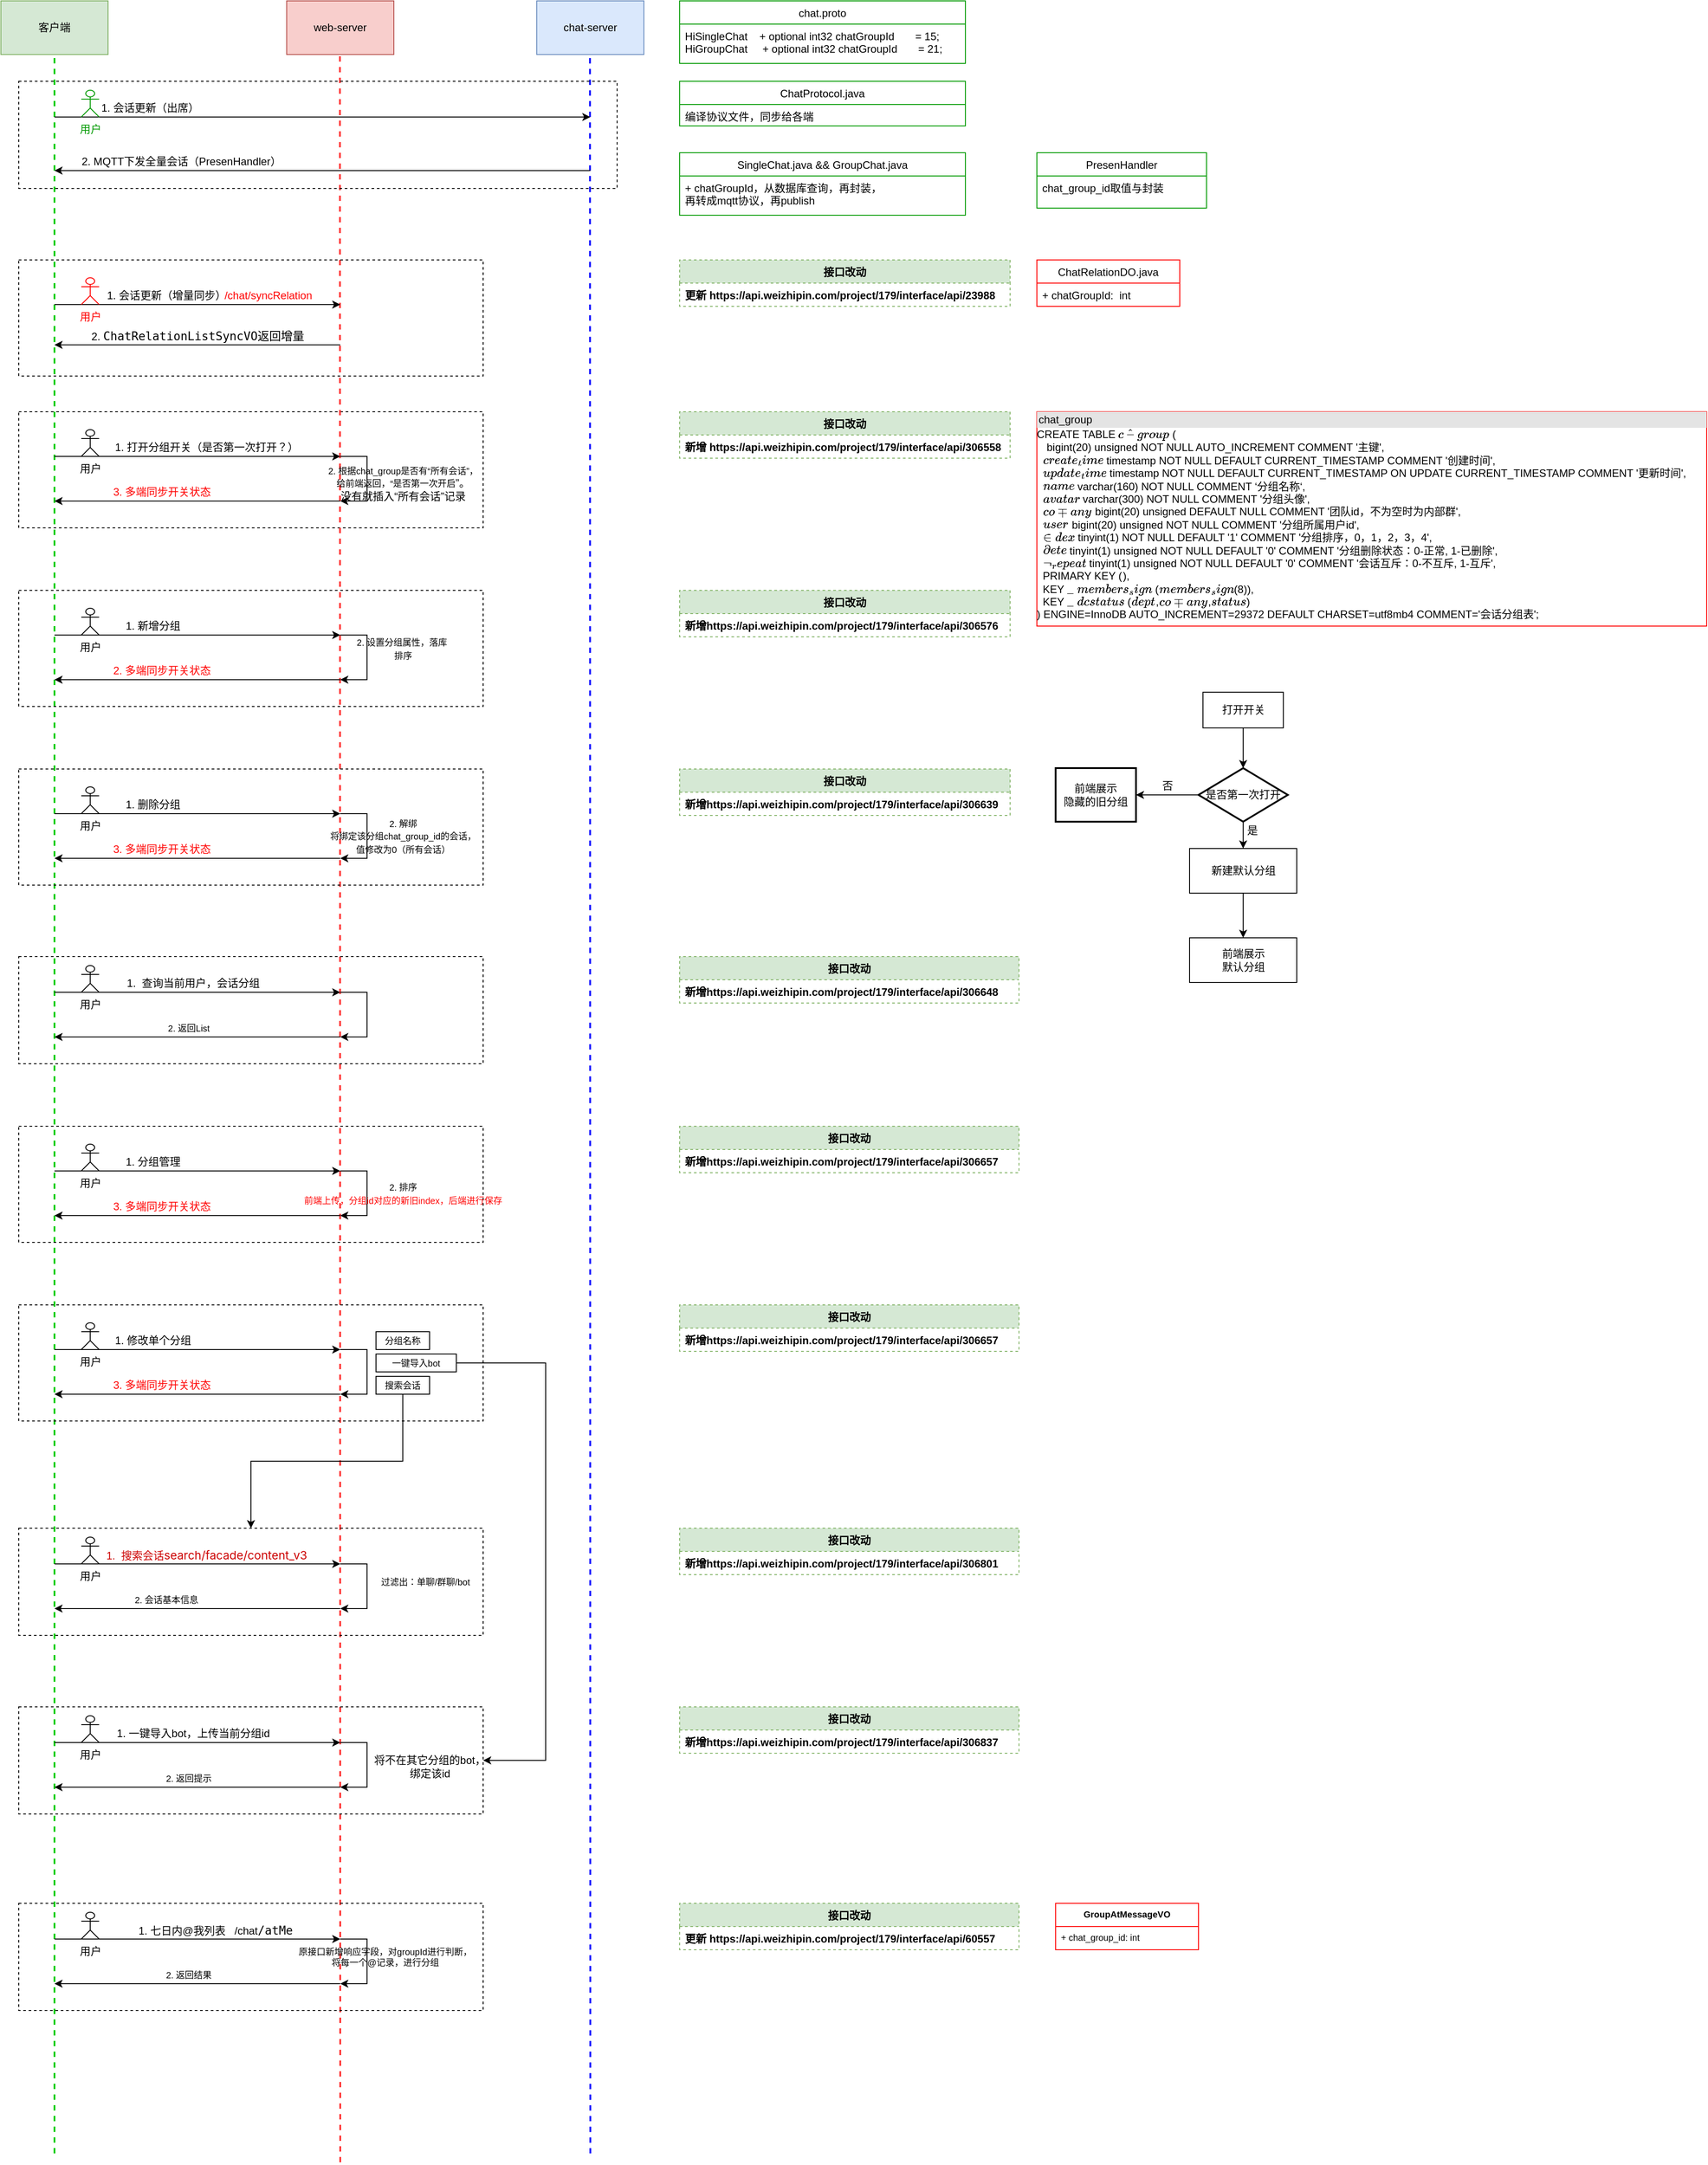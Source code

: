 <mxfile version="18.0.7" type="github">
  <diagram id="2Kw0UDBsUmubdd8x-OYx" name="Page-1">
    <mxGraphModel dx="1797" dy="982" grid="1" gridSize="10" guides="1" tooltips="1" connect="1" arrows="1" fold="1" page="1" pageScale="1" pageWidth="827" pageHeight="1169" math="0" shadow="0">
      <root>
        <mxCell id="0" />
        <mxCell id="1" parent="0" />
        <mxCell id="W-_6HZPZvxM8ELVaEarW-81" value="" style="rounded=0;whiteSpace=wrap;html=1;labelBackgroundColor=none;fontColor=#000000;strokeColor=#000000;dashed=1;fillColor=none;" parent="1" vertex="1">
          <mxGeometry x="80" y="530" width="520" height="130" as="geometry" />
        </mxCell>
        <mxCell id="W-_6HZPZvxM8ELVaEarW-2" value="客户端" style="rounded=0;whiteSpace=wrap;html=1;fillColor=#d5e8d4;strokeColor=#82b366;" parent="1" vertex="1">
          <mxGeometry x="60" y="70" width="120" height="60" as="geometry" />
        </mxCell>
        <mxCell id="W-_6HZPZvxM8ELVaEarW-3" value="web-server" style="rounded=0;whiteSpace=wrap;html=1;fillColor=#f8cecc;strokeColor=#b85450;" parent="1" vertex="1">
          <mxGeometry x="380" y="70" width="120" height="60" as="geometry" />
        </mxCell>
        <mxCell id="W-_6HZPZvxM8ELVaEarW-5" value="" style="endArrow=none;dashed=1;html=1;rounded=0;entryX=0.5;entryY=1;entryDx=0;entryDy=0;strokeColor=#00CC00;strokeWidth=2;" parent="1" target="W-_6HZPZvxM8ELVaEarW-2" edge="1">
          <mxGeometry width="50" height="50" relative="1" as="geometry">
            <mxPoint x="120" y="2480" as="sourcePoint" />
            <mxPoint x="530" y="240" as="targetPoint" />
          </mxGeometry>
        </mxCell>
        <mxCell id="W-_6HZPZvxM8ELVaEarW-6" value="" style="endArrow=none;html=1;rounded=0;entryX=0.5;entryY=1;entryDx=0;entryDy=0;strokeWidth=2;strokeColor=#FF3333;dashed=1;" parent="1" edge="1">
          <mxGeometry width="50" height="50" relative="1" as="geometry">
            <mxPoint x="440" y="2490" as="sourcePoint" />
            <mxPoint x="439.63" y="130" as="targetPoint" />
          </mxGeometry>
        </mxCell>
        <mxCell id="W-_6HZPZvxM8ELVaEarW-8" value="chat-server" style="rounded=0;whiteSpace=wrap;html=1;fillColor=#dae8fc;strokeColor=#6c8ebf;" parent="1" vertex="1">
          <mxGeometry x="660" y="70" width="120" height="60" as="geometry" />
        </mxCell>
        <mxCell id="W-_6HZPZvxM8ELVaEarW-9" value="" style="endArrow=none;dashed=1;html=1;entryX=0.5;entryY=1;entryDx=0;entryDy=0;strokeColor=#0000FF;curved=1;strokeWidth=2;" parent="1" edge="1">
          <mxGeometry width="50" height="50" relative="1" as="geometry">
            <mxPoint x="720" y="2480" as="sourcePoint" />
            <mxPoint x="719.63" y="130" as="targetPoint" />
          </mxGeometry>
        </mxCell>
        <mxCell id="W-_6HZPZvxM8ELVaEarW-14" value="" style="endArrow=classic;html=1;rounded=0;" parent="1" edge="1">
          <mxGeometry width="50" height="50" relative="1" as="geometry">
            <mxPoint x="120" y="200" as="sourcePoint" />
            <mxPoint x="720" y="200" as="targetPoint" />
          </mxGeometry>
        </mxCell>
        <mxCell id="W-_6HZPZvxM8ELVaEarW-15" value="&lt;span style=&quot;white-space: pre;&quot;&gt; &lt;/span&gt;1. 会话更新（出席）" style="text;html=1;align=center;verticalAlign=middle;resizable=0;points=[];autosize=1;strokeColor=none;fillColor=none;" parent="1" vertex="1">
          <mxGeometry x="150" y="180" width="150" height="20" as="geometry" />
        </mxCell>
        <mxCell id="W-_6HZPZvxM8ELVaEarW-16" value="&lt;font color=&quot;#009900&quot;&gt;用户&lt;/font&gt;" style="shape=umlActor;verticalLabelPosition=bottom;verticalAlign=top;html=1;strokeColor=#009900;" parent="1" vertex="1">
          <mxGeometry x="150" y="170" width="20" height="30" as="geometry" />
        </mxCell>
        <mxCell id="W-_6HZPZvxM8ELVaEarW-19" value="" style="endArrow=classic;html=1;rounded=0;" parent="1" edge="1">
          <mxGeometry width="50" height="50" relative="1" as="geometry">
            <mxPoint x="120" y="410" as="sourcePoint" />
            <mxPoint x="440" y="410" as="targetPoint" />
          </mxGeometry>
        </mxCell>
        <mxCell id="W-_6HZPZvxM8ELVaEarW-20" value="" style="endArrow=classic;html=1;rounded=0;" parent="1" edge="1">
          <mxGeometry width="50" height="50" relative="1" as="geometry">
            <mxPoint x="720" y="260" as="sourcePoint" />
            <mxPoint x="120" y="260" as="targetPoint" />
          </mxGeometry>
        </mxCell>
        <mxCell id="W-_6HZPZvxM8ELVaEarW-21" value="2. MQTT下发全量会话（PresenHandler）&amp;nbsp; &amp;nbsp; &amp;nbsp;" style="text;html=1;align=center;verticalAlign=middle;resizable=0;points=[];autosize=1;strokeColor=none;fillColor=none;" parent="1" vertex="1">
          <mxGeometry x="140" y="240" width="260" height="20" as="geometry" />
        </mxCell>
        <mxCell id="W-_6HZPZvxM8ELVaEarW-22" value="chat.proto" style="swimlane;fontStyle=0;childLayout=stackLayout;horizontal=1;startSize=26;fillColor=none;horizontalStack=0;resizeParent=1;resizeParentMax=0;resizeLast=0;collapsible=1;marginBottom=0;fontColor=default;strokeColor=#009900;" parent="1" vertex="1">
          <mxGeometry x="820" y="70" width="320" height="70" as="geometry" />
        </mxCell>
        <mxCell id="W-_6HZPZvxM8ELVaEarW-24" value="HiSingleChat    + optional int32 chatGroupId       = 15;&#xa;HiGroupChat     + optional int32 chatGroupId       = 21;" style="text;strokeColor=#009900;fillColor=none;align=left;verticalAlign=top;spacingLeft=4;spacingRight=4;overflow=hidden;rotatable=0;points=[[0,0.5],[1,0.5]];portConstraint=eastwest;labelBackgroundColor=default;" parent="W-_6HZPZvxM8ELVaEarW-22" vertex="1">
          <mxGeometry y="26" width="320" height="44" as="geometry" />
        </mxCell>
        <mxCell id="W-_6HZPZvxM8ELVaEarW-32" value="ChatProtocol.java" style="swimlane;fontStyle=0;childLayout=stackLayout;horizontal=1;startSize=26;fillColor=none;horizontalStack=0;resizeParent=1;resizeParentMax=0;resizeLast=0;collapsible=1;marginBottom=0;fontColor=default;strokeColor=#009900;" parent="1" vertex="1">
          <mxGeometry x="820" y="160" width="320" height="50" as="geometry" />
        </mxCell>
        <mxCell id="W-_6HZPZvxM8ELVaEarW-33" value="编译协议文件，同步给各端" style="text;strokeColor=#009900;fillColor=none;align=left;verticalAlign=top;spacingLeft=4;spacingRight=4;overflow=hidden;rotatable=0;points=[[0,0.5],[1,0.5]];portConstraint=eastwest;labelBackgroundColor=default;" parent="W-_6HZPZvxM8ELVaEarW-32" vertex="1">
          <mxGeometry y="26" width="320" height="24" as="geometry" />
        </mxCell>
        <mxCell id="W-_6HZPZvxM8ELVaEarW-34" value="SingleChat.java &amp;&amp; GroupChat.java" style="swimlane;fontStyle=0;childLayout=stackLayout;horizontal=1;startSize=26;fillColor=none;horizontalStack=0;resizeParent=1;resizeParentMax=0;resizeLast=0;collapsible=1;marginBottom=0;fontColor=default;strokeColor=#009900;" parent="1" vertex="1">
          <mxGeometry x="820" y="240" width="320" height="70" as="geometry" />
        </mxCell>
        <mxCell id="W-_6HZPZvxM8ELVaEarW-35" value="+ chatGroupId，从数据库查询，再封装，&#xa;再转成mqtt协议，再publish" style="text;strokeColor=#009900;fillColor=none;align=left;verticalAlign=top;spacingLeft=4;spacingRight=4;overflow=hidden;rotatable=0;points=[[0,0.5],[1,0.5]];portConstraint=eastwest;labelBackgroundColor=default;" parent="W-_6HZPZvxM8ELVaEarW-34" vertex="1">
          <mxGeometry y="26" width="320" height="44" as="geometry" />
        </mxCell>
        <mxCell id="W-_6HZPZvxM8ELVaEarW-55" value="&lt;font color=&quot;#ff0000&quot;&gt;用户&lt;/font&gt;" style="shape=umlActor;verticalLabelPosition=bottom;verticalAlign=top;html=1;strokeColor=#FF0000;" parent="1" vertex="1">
          <mxGeometry x="150" y="380" width="20" height="30" as="geometry" />
        </mxCell>
        <mxCell id="W-_6HZPZvxM8ELVaEarW-61" value="&lt;font color=&quot;#000000&quot;&gt;1. 会话更新（增量同步）&lt;/font&gt;" style="text;html=1;align=center;verticalAlign=middle;resizable=0;points=[];autosize=1;strokeColor=none;fillColor=none;fontColor=#009900;" parent="1" vertex="1">
          <mxGeometry x="170" y="390" width="150" height="20" as="geometry" />
        </mxCell>
        <mxCell id="W-_6HZPZvxM8ELVaEarW-64" value="/chat/syncRelation" style="text;html=1;align=center;verticalAlign=middle;resizable=0;points=[];autosize=1;strokeColor=none;fillColor=none;fontColor=#FF0000;" parent="1" vertex="1">
          <mxGeometry x="304" y="390" width="110" height="20" as="geometry" />
        </mxCell>
        <mxCell id="W-_6HZPZvxM8ELVaEarW-66" value="ChatRelationDO.java" style="swimlane;fontStyle=0;align=center;verticalAlign=top;childLayout=stackLayout;horizontal=1;startSize=26;horizontalStack=0;resizeParent=1;resizeParentMax=0;resizeLast=0;collapsible=1;marginBottom=0;labelBackgroundColor=none;fontColor=#000000;strokeColor=#FF0000;" parent="1" vertex="1">
          <mxGeometry x="1220" y="360" width="160" height="52" as="geometry" />
        </mxCell>
        <mxCell id="W-_6HZPZvxM8ELVaEarW-67" value="+ chatGroupId:  int" style="text;strokeColor=#FF0000;fillColor=none;align=left;verticalAlign=top;spacingLeft=4;spacingRight=4;overflow=hidden;rotatable=0;points=[[0,0.5],[1,0.5]];portConstraint=eastwest;labelBackgroundColor=none;fontColor=#000000;" parent="W-_6HZPZvxM8ELVaEarW-66" vertex="1">
          <mxGeometry y="26" width="160" height="26" as="geometry" />
        </mxCell>
        <mxCell id="W-_6HZPZvxM8ELVaEarW-70" value="" style="endArrow=classic;html=1;rounded=0;" parent="1" edge="1">
          <mxGeometry width="50" height="50" relative="1" as="geometry">
            <mxPoint x="440" y="455.09" as="sourcePoint" />
            <mxPoint x="120" y="455.09" as="targetPoint" />
          </mxGeometry>
        </mxCell>
        <mxCell id="W-_6HZPZvxM8ELVaEarW-71" value="2.&amp;nbsp;&lt;span style=&quot;font-family: &amp;quot;JetBrains Mono&amp;quot;, monospace; font-size: 9.8pt;&quot;&gt;ChatRelationListSyncVO返回增量&lt;/span&gt;" style="text;html=1;align=center;verticalAlign=middle;resizable=0;points=[];autosize=1;strokeColor=none;fillColor=none;fontColor=#000000;" parent="1" vertex="1">
          <mxGeometry x="155" y="435.09" width="250" height="20" as="geometry" />
        </mxCell>
        <mxCell id="W-_6HZPZvxM8ELVaEarW-74" value="" style="endArrow=classic;html=1;rounded=0;" parent="1" edge="1">
          <mxGeometry width="50" height="50" relative="1" as="geometry">
            <mxPoint x="120" y="580" as="sourcePoint" />
            <mxPoint x="440" y="580" as="targetPoint" />
          </mxGeometry>
        </mxCell>
        <mxCell id="W-_6HZPZvxM8ELVaEarW-75" value="用户" style="shape=umlActor;verticalLabelPosition=bottom;verticalAlign=top;html=1;strokeColor=#000000;" parent="1" vertex="1">
          <mxGeometry x="150" y="550" width="20" height="30" as="geometry" />
        </mxCell>
        <mxCell id="W-_6HZPZvxM8ELVaEarW-78" value="1. 打开分组开关（是否第一次打开？）" style="text;html=1;align=center;verticalAlign=middle;resizable=0;points=[];autosize=1;strokeColor=none;fillColor=none;fontColor=#000000;" parent="1" vertex="1">
          <mxGeometry x="180" y="560" width="220" height="20" as="geometry" />
        </mxCell>
        <mxCell id="W-_6HZPZvxM8ELVaEarW-79" value="" style="endArrow=classic;html=1;rounded=0;" parent="1" edge="1">
          <mxGeometry width="50" height="50" relative="1" as="geometry">
            <mxPoint x="440" y="630" as="sourcePoint" />
            <mxPoint x="120" y="630" as="targetPoint" />
          </mxGeometry>
        </mxCell>
        <mxCell id="W-_6HZPZvxM8ELVaEarW-80" value="&lt;font color=&quot;#ff0000&quot;&gt;3. 多端同步开关状态&lt;/font&gt;" style="text;html=1;align=center;verticalAlign=middle;resizable=0;points=[];autosize=1;strokeColor=none;fillColor=none;fontColor=#000000;" parent="1" vertex="1">
          <mxGeometry x="180" y="610" width="120" height="20" as="geometry" />
        </mxCell>
        <mxCell id="W-_6HZPZvxM8ELVaEarW-82" value="" style="endArrow=classic;html=1;rounded=0;fontColor=#000000;" parent="1" edge="1">
          <mxGeometry width="50" height="50" relative="1" as="geometry">
            <mxPoint x="440" y="580" as="sourcePoint" />
            <mxPoint x="440" y="630" as="targetPoint" />
            <Array as="points">
              <mxPoint x="470" y="580" />
              <mxPoint x="470" y="630" />
            </Array>
          </mxGeometry>
        </mxCell>
        <mxCell id="W-_6HZPZvxM8ELVaEarW-87" value="&lt;font style=&quot;font-size: 10px;&quot;&gt;2. 根据chat_group是否有“所有会话”，&lt;br style=&quot;font-size: 10px;&quot;&gt;给前端返回，“是否第一次开启&lt;/font&gt;”。&lt;br&gt;没有就插入“所有会话”记录" style="text;html=1;align=center;verticalAlign=middle;resizable=0;points=[];autosize=1;strokeColor=none;fillColor=none;fontColor=#000000;" parent="1" vertex="1">
          <mxGeometry x="400" y="585" width="220" height="50" as="geometry" />
        </mxCell>
        <mxCell id="W-_6HZPZvxM8ELVaEarW-88" value="" style="rounded=0;whiteSpace=wrap;html=1;labelBackgroundColor=none;fontColor=#000000;strokeColor=#000000;dashed=1;fillColor=none;" parent="1" vertex="1">
          <mxGeometry x="80" y="730" width="520" height="130" as="geometry" />
        </mxCell>
        <mxCell id="W-_6HZPZvxM8ELVaEarW-89" value="" style="endArrow=classic;html=1;rounded=0;" parent="1" edge="1">
          <mxGeometry width="50" height="50" relative="1" as="geometry">
            <mxPoint x="120" y="780" as="sourcePoint" />
            <mxPoint x="440" y="780" as="targetPoint" />
          </mxGeometry>
        </mxCell>
        <mxCell id="W-_6HZPZvxM8ELVaEarW-90" value="用户" style="shape=umlActor;verticalLabelPosition=bottom;verticalAlign=top;html=1;strokeColor=#000000;" parent="1" vertex="1">
          <mxGeometry x="150" y="750" width="20" height="30" as="geometry" />
        </mxCell>
        <mxCell id="W-_6HZPZvxM8ELVaEarW-91" value="1. 新增分组" style="text;html=1;align=center;verticalAlign=middle;resizable=0;points=[];autosize=1;strokeColor=none;fillColor=none;fontColor=#000000;" parent="1" vertex="1">
          <mxGeometry x="190" y="760" width="80" height="20" as="geometry" />
        </mxCell>
        <mxCell id="W-_6HZPZvxM8ELVaEarW-92" value="" style="endArrow=classic;html=1;rounded=0;" parent="1" edge="1">
          <mxGeometry width="50" height="50" relative="1" as="geometry">
            <mxPoint x="440" y="830" as="sourcePoint" />
            <mxPoint x="120" y="830" as="targetPoint" />
          </mxGeometry>
        </mxCell>
        <mxCell id="W-_6HZPZvxM8ELVaEarW-93" value="&lt;font color=&quot;#ff0000&quot;&gt;2. 多端同步开关状态&lt;/font&gt;" style="text;html=1;align=center;verticalAlign=middle;resizable=0;points=[];autosize=1;strokeColor=none;fillColor=none;fontColor=#000000;" parent="1" vertex="1">
          <mxGeometry x="180" y="810" width="120" height="20" as="geometry" />
        </mxCell>
        <mxCell id="W-_6HZPZvxM8ELVaEarW-94" value="" style="endArrow=classic;html=1;rounded=0;fontColor=#000000;" parent="1" edge="1">
          <mxGeometry width="50" height="50" relative="1" as="geometry">
            <mxPoint x="440" y="780" as="sourcePoint" />
            <mxPoint x="440" y="830" as="targetPoint" />
            <Array as="points">
              <mxPoint x="470" y="780" />
              <mxPoint x="470" y="830" />
            </Array>
          </mxGeometry>
        </mxCell>
        <mxCell id="W-_6HZPZvxM8ELVaEarW-95" value="&lt;span style=&quot;font-size: 10px;&quot;&gt;2. 设置分组属性，落库&amp;nbsp;&lt;br&gt;排序&lt;br&gt;&lt;/span&gt;" style="text;html=1;align=center;verticalAlign=middle;resizable=0;points=[];autosize=1;strokeColor=none;fillColor=none;fontColor=#000000;" parent="1" vertex="1">
          <mxGeometry x="440" y="780" width="140" height="30" as="geometry" />
        </mxCell>
        <mxCell id="W-_6HZPZvxM8ELVaEarW-96" value="&lt;div style=&quot;box-sizing:border-box;width:100%;background:#e4e4e4;padding:2px;&quot;&gt;chat_group&lt;/div&gt;&lt;div&gt;CREATE TABLE `chat_group` (&lt;/div&gt;&lt;div&gt;&amp;nbsp; `id` bigint(20) unsigned NOT NULL AUTO_INCREMENT COMMENT &#39;主键&#39;,&lt;/div&gt;&lt;div&gt;&amp;nbsp; `create_time` timestamp NOT NULL DEFAULT CURRENT_TIMESTAMP COMMENT &#39;创建时间&#39;,&lt;/div&gt;&lt;div&gt;&amp;nbsp; `update_time` timestamp NOT NULL DEFAULT CURRENT_TIMESTAMP ON UPDATE CURRENT_TIMESTAMP COMMENT &#39;更新时间&#39;,&lt;/div&gt;&lt;div&gt;&amp;nbsp; `name` varchar(160) NOT NULL COMMENT ‘分组名称‘,&lt;/div&gt;&lt;div&gt;&amp;nbsp; `avatar` varchar(300) NOT NULL COMMENT &#39;分组头像&#39;,&lt;/div&gt;&lt;div&gt;&amp;nbsp; `company_id` bigint(20) unsigned DEFAULT NULL COMMENT &#39;团队id，不为空时为内部群&#39;,&lt;/div&gt;&lt;div&gt;&amp;nbsp; `user_id` bigint(20) unsigned NOT NULL COMMENT &#39;分组所属用户id&#39;,&lt;/div&gt;&lt;div&gt;&amp;nbsp; `index` tinyint(1) NOT NULL DEFAULT &#39;1&#39; COMMENT &#39;分组排序，0，1，2，3，4&#39;,&lt;/div&gt;&lt;div&gt;&amp;nbsp; `delete` tinyint(1) unsigned NOT NULL DEFAULT &#39;0&#39; COMMENT &#39;分组删除状态：0-正常, 1-已删除&#39;,&lt;/div&gt;&lt;div&gt;&amp;nbsp; `not_repeat` tinyint(1) unsigned NOT NULL DEFAULT &#39;0&#39; COMMENT &#39;会话互斥：0-不互斥, 1-互斥&#39;,&lt;/div&gt;&lt;div&gt;&amp;nbsp; PRIMARY KEY (`id`),&lt;/div&gt;&lt;div&gt;&amp;nbsp; KEY `idx_members_sign` (`members_sign`(8)),&lt;/div&gt;&lt;div&gt;&amp;nbsp; KEY `idx_did_cid_status` (`dept_id`,`company_id`,`status`)&lt;/div&gt;&lt;div&gt;) ENGINE=InnoDB AUTO_INCREMENT=29372 DEFAULT CHARSET=utf8mb4 COMMENT=&#39;会话分组表&#39;;&lt;/div&gt;" style="verticalAlign=top;align=left;overflow=fill;html=1;labelBackgroundColor=none;fontColor=#000000;strokeColor=#FF0000;" parent="1" vertex="1">
          <mxGeometry x="1220" y="530" width="750" height="240" as="geometry" />
        </mxCell>
        <mxCell id="W-_6HZPZvxM8ELVaEarW-97" value="" style="rounded=0;whiteSpace=wrap;html=1;labelBackgroundColor=none;fontColor=#000000;strokeColor=#000000;dashed=1;fillColor=none;" parent="1" vertex="1">
          <mxGeometry x="80" y="930" width="520" height="130" as="geometry" />
        </mxCell>
        <mxCell id="W-_6HZPZvxM8ELVaEarW-98" value="" style="endArrow=classic;html=1;rounded=0;" parent="1" edge="1">
          <mxGeometry width="50" height="50" relative="1" as="geometry">
            <mxPoint x="120" y="980" as="sourcePoint" />
            <mxPoint x="440" y="980" as="targetPoint" />
          </mxGeometry>
        </mxCell>
        <mxCell id="W-_6HZPZvxM8ELVaEarW-99" value="用户" style="shape=umlActor;verticalLabelPosition=bottom;verticalAlign=top;html=1;strokeColor=#000000;" parent="1" vertex="1">
          <mxGeometry x="150" y="950" width="20" height="30" as="geometry" />
        </mxCell>
        <mxCell id="W-_6HZPZvxM8ELVaEarW-100" value="1. 删除分组" style="text;html=1;align=center;verticalAlign=middle;resizable=0;points=[];autosize=1;strokeColor=none;fillColor=none;fontColor=#000000;" parent="1" vertex="1">
          <mxGeometry x="190" y="960" width="80" height="20" as="geometry" />
        </mxCell>
        <mxCell id="W-_6HZPZvxM8ELVaEarW-101" value="" style="endArrow=classic;html=1;rounded=0;" parent="1" edge="1">
          <mxGeometry width="50" height="50" relative="1" as="geometry">
            <mxPoint x="440" y="1030" as="sourcePoint" />
            <mxPoint x="120" y="1030" as="targetPoint" />
          </mxGeometry>
        </mxCell>
        <mxCell id="W-_6HZPZvxM8ELVaEarW-102" value="&lt;font color=&quot;#ff0000&quot;&gt;3. 多端同步开关状态&lt;/font&gt;" style="text;html=1;align=center;verticalAlign=middle;resizable=0;points=[];autosize=1;strokeColor=none;fillColor=none;fontColor=#000000;" parent="1" vertex="1">
          <mxGeometry x="180" y="1010" width="120" height="20" as="geometry" />
        </mxCell>
        <mxCell id="W-_6HZPZvxM8ELVaEarW-103" value="" style="endArrow=classic;html=1;rounded=0;fontColor=#000000;" parent="1" edge="1">
          <mxGeometry width="50" height="50" relative="1" as="geometry">
            <mxPoint x="440" y="980" as="sourcePoint" />
            <mxPoint x="440" y="1030" as="targetPoint" />
            <Array as="points">
              <mxPoint x="470" y="980" />
              <mxPoint x="470" y="1030" />
            </Array>
          </mxGeometry>
        </mxCell>
        <mxCell id="W-_6HZPZvxM8ELVaEarW-104" value="&lt;span style=&quot;font-size: 10px;&quot;&gt;2. 解绑&lt;br&gt;将绑定该分组chat_group_id的会话，&lt;br&gt;值修改为0（所有会话）&lt;br&gt;&lt;/span&gt;" style="text;html=1;align=center;verticalAlign=middle;resizable=0;points=[];autosize=1;strokeColor=none;fillColor=none;fontColor=#000000;" parent="1" vertex="1">
          <mxGeometry x="405" y="980" width="210" height="50" as="geometry" />
        </mxCell>
        <mxCell id="W-_6HZPZvxM8ELVaEarW-105" value="" style="rounded=0;whiteSpace=wrap;html=1;labelBackgroundColor=none;fontColor=#000000;strokeColor=#000000;dashed=1;fillColor=none;" parent="1" vertex="1">
          <mxGeometry x="80" y="1330" width="520" height="130" as="geometry" />
        </mxCell>
        <mxCell id="W-_6HZPZvxM8ELVaEarW-106" value="" style="endArrow=classic;html=1;rounded=0;" parent="1" edge="1">
          <mxGeometry width="50" height="50" relative="1" as="geometry">
            <mxPoint x="120" y="1380.0" as="sourcePoint" />
            <mxPoint x="440" y="1380.0" as="targetPoint" />
          </mxGeometry>
        </mxCell>
        <mxCell id="W-_6HZPZvxM8ELVaEarW-107" value="用户" style="shape=umlActor;verticalLabelPosition=bottom;verticalAlign=top;html=1;strokeColor=#000000;" parent="1" vertex="1">
          <mxGeometry x="150" y="1350" width="20" height="30" as="geometry" />
        </mxCell>
        <mxCell id="W-_6HZPZvxM8ELVaEarW-108" value="1. 分组管理" style="text;html=1;align=center;verticalAlign=middle;resizable=0;points=[];autosize=1;strokeColor=none;fillColor=none;fontColor=#000000;" parent="1" vertex="1">
          <mxGeometry x="190" y="1360" width="80" height="20" as="geometry" />
        </mxCell>
        <mxCell id="W-_6HZPZvxM8ELVaEarW-109" value="" style="endArrow=classic;html=1;rounded=0;" parent="1" edge="1">
          <mxGeometry width="50" height="50" relative="1" as="geometry">
            <mxPoint x="440" y="1430.0" as="sourcePoint" />
            <mxPoint x="120" y="1430.0" as="targetPoint" />
          </mxGeometry>
        </mxCell>
        <mxCell id="W-_6HZPZvxM8ELVaEarW-110" value="&lt;font color=&quot;#ff0000&quot;&gt;3. 多端同步开关状态&lt;/font&gt;" style="text;html=1;align=center;verticalAlign=middle;resizable=0;points=[];autosize=1;strokeColor=none;fillColor=none;fontColor=#000000;" parent="1" vertex="1">
          <mxGeometry x="180" y="1410" width="120" height="20" as="geometry" />
        </mxCell>
        <mxCell id="W-_6HZPZvxM8ELVaEarW-111" value="" style="endArrow=classic;html=1;rounded=0;fontColor=#000000;" parent="1" edge="1">
          <mxGeometry width="50" height="50" relative="1" as="geometry">
            <mxPoint x="440" y="1380.0" as="sourcePoint" />
            <mxPoint x="440" y="1430.0" as="targetPoint" />
            <Array as="points">
              <mxPoint x="470" y="1380" />
              <mxPoint x="470" y="1430" />
            </Array>
          </mxGeometry>
        </mxCell>
        <mxCell id="W-_6HZPZvxM8ELVaEarW-112" value="&lt;span style=&quot;font-size: 10px;&quot;&gt;2. 排序&lt;br&gt;&lt;font color=&quot;#ff0000&quot;&gt;前端上传，分组id对应的新旧index，后端进行保存&lt;/font&gt;&lt;br&gt;&lt;/span&gt;" style="text;html=1;align=center;verticalAlign=middle;resizable=0;points=[];autosize=1;strokeColor=none;fillColor=none;fontColor=#000000;" parent="1" vertex="1">
          <mxGeometry x="370" y="1390" width="280" height="30" as="geometry" />
        </mxCell>
        <mxCell id="W-_6HZPZvxM8ELVaEarW-113" value="" style="rounded=0;whiteSpace=wrap;html=1;labelBackgroundColor=none;fontColor=#000000;strokeColor=#000000;dashed=1;fillColor=none;" parent="1" vertex="1">
          <mxGeometry x="80" y="1530" width="520" height="130" as="geometry" />
        </mxCell>
        <mxCell id="W-_6HZPZvxM8ELVaEarW-114" value="" style="endArrow=classic;html=1;rounded=0;" parent="1" edge="1">
          <mxGeometry width="50" height="50" relative="1" as="geometry">
            <mxPoint x="120" y="1580" as="sourcePoint" />
            <mxPoint x="440" y="1580" as="targetPoint" />
          </mxGeometry>
        </mxCell>
        <mxCell id="W-_6HZPZvxM8ELVaEarW-115" value="用户" style="shape=umlActor;verticalLabelPosition=bottom;verticalAlign=top;html=1;strokeColor=#000000;" parent="1" vertex="1">
          <mxGeometry x="150" y="1550" width="20" height="30" as="geometry" />
        </mxCell>
        <mxCell id="W-_6HZPZvxM8ELVaEarW-116" value="1. 修改单个分组" style="text;html=1;align=center;verticalAlign=middle;resizable=0;points=[];autosize=1;strokeColor=none;fillColor=none;fontColor=#000000;" parent="1" vertex="1">
          <mxGeometry x="180" y="1560" width="100" height="20" as="geometry" />
        </mxCell>
        <mxCell id="W-_6HZPZvxM8ELVaEarW-117" value="" style="endArrow=classic;html=1;rounded=0;" parent="1" edge="1">
          <mxGeometry width="50" height="50" relative="1" as="geometry">
            <mxPoint x="440" y="1630" as="sourcePoint" />
            <mxPoint x="120" y="1630" as="targetPoint" />
          </mxGeometry>
        </mxCell>
        <mxCell id="W-_6HZPZvxM8ELVaEarW-118" value="&lt;font color=&quot;#ff0000&quot;&gt;3. 多端同步开关状态&lt;/font&gt;" style="text;html=1;align=center;verticalAlign=middle;resizable=0;points=[];autosize=1;strokeColor=none;fillColor=none;fontColor=#000000;" parent="1" vertex="1">
          <mxGeometry x="180" y="1610" width="120" height="20" as="geometry" />
        </mxCell>
        <mxCell id="W-_6HZPZvxM8ELVaEarW-119" value="" style="endArrow=classic;html=1;rounded=0;fontColor=#000000;" parent="1" edge="1">
          <mxGeometry width="50" height="50" relative="1" as="geometry">
            <mxPoint x="440" y="1580" as="sourcePoint" />
            <mxPoint x="440" y="1630" as="targetPoint" />
            <Array as="points">
              <mxPoint x="470" y="1580" />
              <mxPoint x="470" y="1630" />
            </Array>
          </mxGeometry>
        </mxCell>
        <mxCell id="W-_6HZPZvxM8ELVaEarW-120" value="&lt;span style=&quot;font-size: 10px;&quot;&gt;&lt;br&gt;&lt;br&gt;&lt;/span&gt;" style="text;html=1;align=center;verticalAlign=middle;resizable=0;points=[];autosize=1;strokeColor=none;fillColor=none;fontColor=#000000;" parent="1" vertex="1">
          <mxGeometry x="500" y="1590" width="20" height="30" as="geometry" />
        </mxCell>
        <mxCell id="W-_6HZPZvxM8ELVaEarW-121" value="&lt;span style=&quot;color: rgb(0, 0, 0);&quot;&gt;分组名称&lt;/span&gt;" style="rounded=0;whiteSpace=wrap;html=1;labelBackgroundColor=none;fontSize=10;fontColor=#FF0000;strokeColor=#000000;fillColor=none;" parent="1" vertex="1">
          <mxGeometry x="480" y="1560" width="60" height="20" as="geometry" />
        </mxCell>
        <mxCell id="W-_6HZPZvxM8ELVaEarW-124" value="" style="edgeStyle=orthogonalEdgeStyle;rounded=0;orthogonalLoop=1;jettySize=auto;html=1;fontSize=10;fontColor=#FF0000;" parent="1" source="W-_6HZPZvxM8ELVaEarW-122" target="W-_6HZPZvxM8ELVaEarW-123" edge="1">
          <mxGeometry relative="1" as="geometry" />
        </mxCell>
        <mxCell id="W-_6HZPZvxM8ELVaEarW-122" value="&lt;span style=&quot;color: rgb(0, 0, 0);&quot;&gt;搜索会话&lt;/span&gt;" style="rounded=0;whiteSpace=wrap;html=1;labelBackgroundColor=none;fontSize=10;fontColor=#FF0000;strokeColor=#000000;fillColor=none;" parent="1" vertex="1">
          <mxGeometry x="480" y="1610" width="60" height="20" as="geometry" />
        </mxCell>
        <mxCell id="W-_6HZPZvxM8ELVaEarW-123" value="" style="whiteSpace=wrap;html=1;fontSize=10;fillColor=none;strokeColor=#000000;fontColor=#FF0000;rounded=0;labelBackgroundColor=none;dashed=1;" parent="1" vertex="1">
          <mxGeometry x="80" y="1780" width="520" height="120" as="geometry" />
        </mxCell>
        <mxCell id="W-_6HZPZvxM8ELVaEarW-125" value="" style="endArrow=classic;html=1;rounded=0;" parent="1" edge="1">
          <mxGeometry width="50" height="50" relative="1" as="geometry">
            <mxPoint x="120" y="1820" as="sourcePoint" />
            <mxPoint x="440" y="1820" as="targetPoint" />
          </mxGeometry>
        </mxCell>
        <mxCell id="W-_6HZPZvxM8ELVaEarW-126" value="用户" style="shape=umlActor;verticalLabelPosition=bottom;verticalAlign=top;html=1;strokeColor=#000000;" parent="1" vertex="1">
          <mxGeometry x="150" y="1790" width="20" height="30" as="geometry" />
        </mxCell>
        <mxCell id="W-_6HZPZvxM8ELVaEarW-127" value="&lt;font color=&quot;#cc0000&quot;&gt;1.&amp;nbsp; 搜索会话&lt;span style=&quot;font-family: -apple-system, &amp;quot;system-ui&amp;quot;, &amp;quot;Segoe UI&amp;quot;, Roboto, &amp;quot;Helvetica Neue&amp;quot;, Helvetica, &amp;quot;PingFang SC&amp;quot;, &amp;quot;Hiragino Sans GB&amp;quot;, &amp;quot;Microsoft YaHei&amp;quot;, SimSun, sans-serif; font-size: 13px; text-align: start; background-color: rgb(255, 255, 255);&quot;&gt;search/facade/content_v3&lt;/span&gt;&lt;/font&gt;" style="text;html=1;align=center;verticalAlign=middle;resizable=0;points=[];autosize=1;strokeColor=none;fillColor=none;fontColor=#000000;" parent="1" vertex="1">
          <mxGeometry x="170" y="1800" width="240" height="20" as="geometry" />
        </mxCell>
        <mxCell id="W-_6HZPZvxM8ELVaEarW-128" value="" style="endArrow=classic;html=1;rounded=0;" parent="1" edge="1">
          <mxGeometry width="50" height="50" relative="1" as="geometry">
            <mxPoint x="440" y="1870" as="sourcePoint" />
            <mxPoint x="120" y="1870" as="targetPoint" />
          </mxGeometry>
        </mxCell>
        <mxCell id="W-_6HZPZvxM8ELVaEarW-130" value="" style="endArrow=classic;html=1;rounded=0;fontColor=#000000;" parent="1" edge="1">
          <mxGeometry width="50" height="50" relative="1" as="geometry">
            <mxPoint x="440" y="1820" as="sourcePoint" />
            <mxPoint x="440" y="1870" as="targetPoint" />
            <Array as="points">
              <mxPoint x="470" y="1820" />
              <mxPoint x="470" y="1870" />
            </Array>
          </mxGeometry>
        </mxCell>
        <mxCell id="W-_6HZPZvxM8ELVaEarW-131" value="&lt;span style=&quot;font-size: 10px;&quot;&gt;过滤出：单聊/群聊/bot&lt;br&gt;&lt;/span&gt;" style="text;html=1;align=center;verticalAlign=middle;resizable=0;points=[];autosize=1;strokeColor=none;fillColor=none;fontColor=#000000;" parent="1" vertex="1">
          <mxGeometry x="470" y="1830" width="130" height="20" as="geometry" />
        </mxCell>
        <mxCell id="W-_6HZPZvxM8ELVaEarW-132" value="" style="whiteSpace=wrap;html=1;fontSize=10;fillColor=none;strokeColor=#000000;fontColor=#FF0000;rounded=0;labelBackgroundColor=none;dashed=1;" parent="1" vertex="1">
          <mxGeometry x="80" y="1980" width="520" height="120" as="geometry" />
        </mxCell>
        <mxCell id="W-_6HZPZvxM8ELVaEarW-133" value="" style="endArrow=classic;html=1;rounded=0;" parent="1" edge="1">
          <mxGeometry width="50" height="50" relative="1" as="geometry">
            <mxPoint x="120" y="2020" as="sourcePoint" />
            <mxPoint x="440" y="2020" as="targetPoint" />
          </mxGeometry>
        </mxCell>
        <mxCell id="W-_6HZPZvxM8ELVaEarW-134" value="用户" style="shape=umlActor;verticalLabelPosition=bottom;verticalAlign=top;html=1;strokeColor=#000000;" parent="1" vertex="1">
          <mxGeometry x="150" y="1990" width="20" height="30" as="geometry" />
        </mxCell>
        <mxCell id="W-_6HZPZvxM8ELVaEarW-135" value="1. 一键导入bot，上传当前分组id" style="text;html=1;align=center;verticalAlign=middle;resizable=0;points=[];autosize=1;strokeColor=none;fillColor=none;fontColor=#000000;" parent="1" vertex="1">
          <mxGeometry x="180" y="2000" width="190" height="20" as="geometry" />
        </mxCell>
        <mxCell id="W-_6HZPZvxM8ELVaEarW-136" value="" style="endArrow=classic;html=1;rounded=0;" parent="1" edge="1">
          <mxGeometry width="50" height="50" relative="1" as="geometry">
            <mxPoint x="440" y="2070" as="sourcePoint" />
            <mxPoint x="120" y="2070" as="targetPoint" />
          </mxGeometry>
        </mxCell>
        <mxCell id="W-_6HZPZvxM8ELVaEarW-137" value="" style="endArrow=classic;html=1;rounded=0;fontColor=#000000;" parent="1" edge="1">
          <mxGeometry width="50" height="50" relative="1" as="geometry">
            <mxPoint x="440" y="2020" as="sourcePoint" />
            <mxPoint x="440" y="2070" as="targetPoint" />
            <Array as="points">
              <mxPoint x="470" y="2020" />
              <mxPoint x="470" y="2070" />
            </Array>
          </mxGeometry>
        </mxCell>
        <mxCell id="W-_6HZPZvxM8ELVaEarW-139" value="&lt;span style=&quot;font-size: 10px;&quot;&gt;2. 会话基本信息&lt;br&gt;&lt;/span&gt;" style="text;html=1;align=center;verticalAlign=middle;resizable=0;points=[];autosize=1;strokeColor=none;fillColor=none;fontColor=#000000;" parent="1" vertex="1">
          <mxGeometry x="195" y="1850" width="100" height="20" as="geometry" />
        </mxCell>
        <mxCell id="W-_6HZPZvxM8ELVaEarW-140" value="2. 返回提示" style="text;html=1;align=center;verticalAlign=middle;resizable=0;points=[];autosize=1;strokeColor=none;fillColor=none;fontSize=10;fontColor=#000000;" parent="1" vertex="1">
          <mxGeometry x="230" y="2050" width="80" height="20" as="geometry" />
        </mxCell>
        <mxCell id="W-_6HZPZvxM8ELVaEarW-141" value="" style="whiteSpace=wrap;html=1;fontSize=10;fillColor=none;strokeColor=#000000;fontColor=#FF0000;rounded=0;labelBackgroundColor=none;dashed=1;" parent="1" vertex="1">
          <mxGeometry x="80" y="1140" width="520" height="120" as="geometry" />
        </mxCell>
        <mxCell id="W-_6HZPZvxM8ELVaEarW-142" value="" style="endArrow=classic;html=1;rounded=0;" parent="1" edge="1">
          <mxGeometry width="50" height="50" relative="1" as="geometry">
            <mxPoint x="120" y="1180" as="sourcePoint" />
            <mxPoint x="440" y="1180" as="targetPoint" />
          </mxGeometry>
        </mxCell>
        <mxCell id="W-_6HZPZvxM8ELVaEarW-143" value="用户" style="shape=umlActor;verticalLabelPosition=bottom;verticalAlign=top;html=1;strokeColor=#000000;" parent="1" vertex="1">
          <mxGeometry x="150" y="1150" width="20" height="30" as="geometry" />
        </mxCell>
        <mxCell id="W-_6HZPZvxM8ELVaEarW-144" value="1.&amp;nbsp; 查询当前用户，会话分组" style="text;html=1;align=center;verticalAlign=middle;resizable=0;points=[];autosize=1;strokeColor=none;fillColor=none;fontColor=#000000;" parent="1" vertex="1">
          <mxGeometry x="195" y="1160" width="160" height="20" as="geometry" />
        </mxCell>
        <mxCell id="W-_6HZPZvxM8ELVaEarW-145" value="" style="endArrow=classic;html=1;rounded=0;" parent="1" edge="1">
          <mxGeometry width="50" height="50" relative="1" as="geometry">
            <mxPoint x="440" y="1230" as="sourcePoint" />
            <mxPoint x="120" y="1230" as="targetPoint" />
          </mxGeometry>
        </mxCell>
        <mxCell id="W-_6HZPZvxM8ELVaEarW-146" value="" style="endArrow=classic;html=1;rounded=0;fontColor=#000000;" parent="1" edge="1">
          <mxGeometry width="50" height="50" relative="1" as="geometry">
            <mxPoint x="440" y="1180" as="sourcePoint" />
            <mxPoint x="440" y="1230" as="targetPoint" />
            <Array as="points">
              <mxPoint x="470" y="1180" />
              <mxPoint x="470" y="1230" />
            </Array>
          </mxGeometry>
        </mxCell>
        <mxCell id="W-_6HZPZvxM8ELVaEarW-147" value="2. 返回List" style="text;html=1;align=center;verticalAlign=middle;resizable=0;points=[];autosize=1;strokeColor=none;fillColor=none;fontSize=10;fontColor=#000000;" parent="1" vertex="1">
          <mxGeometry x="235" y="1210" width="70" height="20" as="geometry" />
        </mxCell>
        <mxCell id="W-_6HZPZvxM8ELVaEarW-148" value="" style="whiteSpace=wrap;html=1;fontSize=10;fillColor=none;strokeColor=#000000;fontColor=#FF0000;rounded=0;labelBackgroundColor=none;dashed=1;" parent="1" vertex="1">
          <mxGeometry x="80" y="2200" width="520" height="120" as="geometry" />
        </mxCell>
        <mxCell id="W-_6HZPZvxM8ELVaEarW-149" value="" style="endArrow=classic;html=1;rounded=0;" parent="1" edge="1">
          <mxGeometry width="50" height="50" relative="1" as="geometry">
            <mxPoint x="120" y="2240" as="sourcePoint" />
            <mxPoint x="440" y="2240" as="targetPoint" />
          </mxGeometry>
        </mxCell>
        <mxCell id="W-_6HZPZvxM8ELVaEarW-150" value="用户" style="shape=umlActor;verticalLabelPosition=bottom;verticalAlign=top;html=1;strokeColor=#000000;" parent="1" vertex="1">
          <mxGeometry x="150" y="2210" width="20" height="30" as="geometry" />
        </mxCell>
        <mxCell id="W-_6HZPZvxM8ELVaEarW-151" value="1. 七日内@我列表 &lt;span style=&quot;white-space: pre;&quot;&gt; &lt;/span&gt;&lt;span style=&quot;white-space: pre;&quot;&gt; &lt;/span&gt;/chat&lt;font face=&quot;JetBrains Mono, monospace&quot;&gt;&lt;span style=&quot;font-size: 13.067px;&quot;&gt;/atMe&lt;/span&gt;&lt;/font&gt;" style="text;html=1;align=center;verticalAlign=middle;resizable=0;points=[];autosize=1;strokeColor=none;fillColor=none;fontColor=#000000;" parent="1" vertex="1">
          <mxGeometry x="195" y="2220" width="210" height="20" as="geometry" />
        </mxCell>
        <mxCell id="W-_6HZPZvxM8ELVaEarW-152" value="" style="endArrow=classic;html=1;rounded=0;" parent="1" edge="1">
          <mxGeometry width="50" height="50" relative="1" as="geometry">
            <mxPoint x="440" y="2290" as="sourcePoint" />
            <mxPoint x="120" y="2290" as="targetPoint" />
          </mxGeometry>
        </mxCell>
        <mxCell id="W-_6HZPZvxM8ELVaEarW-153" value="" style="endArrow=classic;html=1;rounded=0;fontColor=#000000;" parent="1" edge="1">
          <mxGeometry width="50" height="50" relative="1" as="geometry">
            <mxPoint x="440" y="2240" as="sourcePoint" />
            <mxPoint x="440" y="2290" as="targetPoint" />
            <Array as="points">
              <mxPoint x="470" y="2240" />
              <mxPoint x="470" y="2290" />
            </Array>
          </mxGeometry>
        </mxCell>
        <mxCell id="W-_6HZPZvxM8ELVaEarW-154" value="2. 返回结果" style="text;html=1;align=center;verticalAlign=middle;resizable=0;points=[];autosize=1;strokeColor=none;fillColor=none;fontSize=10;fontColor=#000000;" parent="1" vertex="1">
          <mxGeometry x="230" y="2270" width="80" height="20" as="geometry" />
        </mxCell>
        <mxCell id="W-_6HZPZvxM8ELVaEarW-155" value="原接口新增响应字段，对groupId进行判断，&lt;br&gt;将每一个@记录，进行分组" style="text;html=1;align=center;verticalAlign=middle;resizable=0;points=[];autosize=1;strokeColor=none;fillColor=none;fontSize=10;fontColor=#000000;" parent="1" vertex="1">
          <mxGeometry x="365" y="2245" width="250" height="30" as="geometry" />
        </mxCell>
        <mxCell id="W-_6HZPZvxM8ELVaEarW-156" value="&lt;pre style=&quot;background-color:#2b2b2b;color:#a9b7c6;font-family:&#39;JetBrains Mono&#39;,monospace;font-size:9.8pt;&quot;&gt;&lt;br&gt;&lt;/pre&gt;" style="text;whiteSpace=wrap;html=1;fontSize=10;fontColor=#000000;" parent="1" vertex="1">
          <mxGeometry x="800" y="2370" width="150" height="50" as="geometry" />
        </mxCell>
        <mxCell id="W-_6HZPZvxM8ELVaEarW-157" value="GroupAtMessageVO" style="swimlane;fontStyle=1;align=center;verticalAlign=top;childLayout=stackLayout;horizontal=1;startSize=26;horizontalStack=0;resizeParent=1;resizeParentMax=0;resizeLast=0;collapsible=1;marginBottom=0;labelBackgroundColor=none;fontSize=10;fontColor=#000000;strokeColor=#FF0000;fillColor=none;" parent="1" vertex="1">
          <mxGeometry x="1241" y="2200" width="160" height="52" as="geometry" />
        </mxCell>
        <mxCell id="W-_6HZPZvxM8ELVaEarW-158" value="+ chat_group_id: int" style="text;strokeColor=#FF0000;fillColor=none;align=left;verticalAlign=top;spacingLeft=4;spacingRight=4;overflow=hidden;rotatable=0;points=[[0,0.5],[1,0.5]];portConstraint=eastwest;labelBackgroundColor=none;fontSize=10;fontColor=#000000;" parent="W-_6HZPZvxM8ELVaEarW-157" vertex="1">
          <mxGeometry y="26" width="160" height="26" as="geometry" />
        </mxCell>
        <mxCell id="W-_6HZPZvxM8ELVaEarW-163" value="接口改动" style="swimlane;fontStyle=1;align=center;verticalAlign=top;childLayout=stackLayout;horizontal=1;startSize=26;horizontalStack=0;resizeParent=1;resizeParentMax=0;resizeLast=0;collapsible=1;marginBottom=0;dashed=1;labelBackgroundColor=none;fontSize=12;strokeColor=#82b366;fillColor=#d5e8d4;spacing=2;" parent="1" vertex="1">
          <mxGeometry x="820" y="360" width="370" height="52" as="geometry" />
        </mxCell>
        <mxCell id="W-_6HZPZvxM8ELVaEarW-164" value="更新 https://api.weizhipin.com/project/179/interface/api/23988" style="text;strokeColor=none;fillColor=none;align=left;verticalAlign=top;spacingLeft=4;spacingRight=4;overflow=hidden;rotatable=0;points=[[0,0.5],[1,0.5]];portConstraint=eastwest;dashed=1;labelBackgroundColor=none;fontSize=12;fontColor=#000000;spacing=2;fontStyle=1" parent="W-_6HZPZvxM8ELVaEarW-163" vertex="1">
          <mxGeometry y="26" width="370" height="26" as="geometry" />
        </mxCell>
        <mxCell id="W-_6HZPZvxM8ELVaEarW-167" value="" style="rounded=0;whiteSpace=wrap;html=1;labelBackgroundColor=none;fontColor=#000000;strokeColor=#000000;dashed=1;fillColor=none;" parent="1" vertex="1">
          <mxGeometry x="80" y="360" width="520" height="130" as="geometry" />
        </mxCell>
        <mxCell id="W-_6HZPZvxM8ELVaEarW-168" value="" style="rounded=0;whiteSpace=wrap;html=1;labelBackgroundColor=none;fontColor=#000000;strokeColor=#000000;dashed=1;fillColor=none;" parent="1" vertex="1">
          <mxGeometry x="80" y="160" width="670" height="120" as="geometry" />
        </mxCell>
        <mxCell id="W-_6HZPZvxM8ELVaEarW-171" value="PresenHandler" style="swimlane;fontStyle=0;childLayout=stackLayout;horizontal=1;startSize=26;fillColor=none;horizontalStack=0;resizeParent=1;resizeParentMax=0;resizeLast=0;collapsible=1;marginBottom=0;fontColor=default;strokeColor=#009900;" parent="1" vertex="1">
          <mxGeometry x="1220" y="240" width="190" height="62" as="geometry" />
        </mxCell>
        <mxCell id="W-_6HZPZvxM8ELVaEarW-172" value="chat_group_id取值与封装" style="text;strokeColor=#009900;fillColor=none;align=left;verticalAlign=top;spacingLeft=4;spacingRight=4;overflow=hidden;rotatable=0;points=[[0,0.5],[1,0.5]];portConstraint=eastwest;labelBackgroundColor=default;" parent="W-_6HZPZvxM8ELVaEarW-171" vertex="1">
          <mxGeometry y="26" width="190" height="36" as="geometry" />
        </mxCell>
        <mxCell id="W-_6HZPZvxM8ELVaEarW-173" value="接口改动" style="swimlane;fontStyle=1;align=center;verticalAlign=top;childLayout=stackLayout;horizontal=1;startSize=26;horizontalStack=0;resizeParent=1;resizeParentMax=0;resizeLast=0;collapsible=1;marginBottom=0;dashed=1;labelBackgroundColor=none;fontSize=12;strokeColor=#82b366;fillColor=#d5e8d4;spacing=2;" parent="1" vertex="1">
          <mxGeometry x="820" y="530" width="370" height="52" as="geometry" />
        </mxCell>
        <mxCell id="W-_6HZPZvxM8ELVaEarW-174" value="新增 https://api.weizhipin.com/project/179/interface/api/306558" style="text;strokeColor=none;fillColor=none;align=left;verticalAlign=top;spacingLeft=4;spacingRight=4;overflow=hidden;rotatable=0;points=[[0,0.5],[1,0.5]];portConstraint=eastwest;dashed=1;labelBackgroundColor=none;fontSize=12;fontColor=#000000;spacing=2;fontStyle=1" parent="W-_6HZPZvxM8ELVaEarW-173" vertex="1">
          <mxGeometry y="26" width="370" height="26" as="geometry" />
        </mxCell>
        <mxCell id="W-_6HZPZvxM8ELVaEarW-175" value="接口改动" style="swimlane;fontStyle=1;align=center;verticalAlign=top;childLayout=stackLayout;horizontal=1;startSize=26;horizontalStack=0;resizeParent=1;resizeParentMax=0;resizeLast=0;collapsible=1;marginBottom=0;dashed=1;labelBackgroundColor=none;fontSize=12;strokeColor=#82b366;fillColor=#d5e8d4;spacing=2;" parent="1" vertex="1">
          <mxGeometry x="820" y="730" width="370" height="52" as="geometry" />
        </mxCell>
        <mxCell id="W-_6HZPZvxM8ELVaEarW-176" value="新增https://api.weizhipin.com/project/179/interface/api/306576" style="text;strokeColor=none;fillColor=none;align=left;verticalAlign=top;spacingLeft=4;spacingRight=4;overflow=hidden;rotatable=0;points=[[0,0.5],[1,0.5]];portConstraint=eastwest;dashed=1;labelBackgroundColor=none;fontSize=12;fontColor=#000000;spacing=2;fontStyle=1" parent="W-_6HZPZvxM8ELVaEarW-175" vertex="1">
          <mxGeometry y="26" width="370" height="26" as="geometry" />
        </mxCell>
        <mxCell id="W-_6HZPZvxM8ELVaEarW-177" value="接口改动" style="swimlane;fontStyle=1;align=center;verticalAlign=top;childLayout=stackLayout;horizontal=1;startSize=26;horizontalStack=0;resizeParent=1;resizeParentMax=0;resizeLast=0;collapsible=1;marginBottom=0;dashed=1;labelBackgroundColor=none;fontSize=12;strokeColor=#82b366;fillColor=#d5e8d4;spacing=2;" parent="1" vertex="1">
          <mxGeometry x="820" y="930" width="370" height="52" as="geometry" />
        </mxCell>
        <mxCell id="W-_6HZPZvxM8ELVaEarW-178" value="新增https://api.weizhipin.com/project/179/interface/api/306639" style="text;strokeColor=none;fillColor=none;align=left;verticalAlign=top;spacingLeft=4;spacingRight=4;overflow=hidden;rotatable=0;points=[[0,0.5],[1,0.5]];portConstraint=eastwest;dashed=1;labelBackgroundColor=none;fontSize=12;fontColor=#000000;spacing=2;fontStyle=1" parent="W-_6HZPZvxM8ELVaEarW-177" vertex="1">
          <mxGeometry y="26" width="370" height="26" as="geometry" />
        </mxCell>
        <mxCell id="W-_6HZPZvxM8ELVaEarW-179" value="接口改动" style="swimlane;fontStyle=1;align=center;verticalAlign=top;childLayout=stackLayout;horizontal=1;startSize=26;horizontalStack=0;resizeParent=1;resizeParentMax=0;resizeLast=0;collapsible=1;marginBottom=0;dashed=1;labelBackgroundColor=none;fontSize=12;strokeColor=#82b366;fillColor=#d5e8d4;spacing=2;" parent="1" vertex="1">
          <mxGeometry x="820" y="1140" width="380" height="52" as="geometry" />
        </mxCell>
        <mxCell id="W-_6HZPZvxM8ELVaEarW-180" value="新增https://api.weizhipin.com/project/179/interface/api/306648" style="text;strokeColor=none;fillColor=none;align=left;verticalAlign=top;spacingLeft=4;spacingRight=4;overflow=hidden;rotatable=0;points=[[0,0.5],[1,0.5]];portConstraint=eastwest;dashed=1;labelBackgroundColor=none;fontSize=12;fontColor=#000000;spacing=2;fontStyle=1" parent="W-_6HZPZvxM8ELVaEarW-179" vertex="1">
          <mxGeometry y="26" width="380" height="26" as="geometry" />
        </mxCell>
        <mxCell id="W-_6HZPZvxM8ELVaEarW-181" value="接口改动" style="swimlane;fontStyle=1;align=center;verticalAlign=top;childLayout=stackLayout;horizontal=1;startSize=26;horizontalStack=0;resizeParent=1;resizeParentMax=0;resizeLast=0;collapsible=1;marginBottom=0;dashed=1;labelBackgroundColor=none;fontSize=12;strokeColor=#82b366;fillColor=#d5e8d4;spacing=2;" parent="1" vertex="1">
          <mxGeometry x="820" y="1330" width="380" height="52" as="geometry" />
        </mxCell>
        <mxCell id="W-_6HZPZvxM8ELVaEarW-182" value="新增https://api.weizhipin.com/project/179/interface/api/306657" style="text;strokeColor=none;fillColor=none;align=left;verticalAlign=top;spacingLeft=4;spacingRight=4;overflow=hidden;rotatable=0;points=[[0,0.5],[1,0.5]];portConstraint=eastwest;dashed=1;labelBackgroundColor=none;fontSize=12;fontColor=#000000;spacing=2;fontStyle=1" parent="W-_6HZPZvxM8ELVaEarW-181" vertex="1">
          <mxGeometry y="26" width="380" height="26" as="geometry" />
        </mxCell>
        <mxCell id="W-_6HZPZvxM8ELVaEarW-183" value="接口改动" style="swimlane;fontStyle=1;align=center;verticalAlign=top;childLayout=stackLayout;horizontal=1;startSize=26;horizontalStack=0;resizeParent=1;resizeParentMax=0;resizeLast=0;collapsible=1;marginBottom=0;dashed=1;labelBackgroundColor=none;fontSize=12;strokeColor=#82b366;fillColor=#d5e8d4;spacing=2;" parent="1" vertex="1">
          <mxGeometry x="820" y="1530" width="380" height="52" as="geometry" />
        </mxCell>
        <mxCell id="W-_6HZPZvxM8ELVaEarW-184" value="新增https://api.weizhipin.com/project/179/interface/api/306657" style="text;strokeColor=none;fillColor=none;align=left;verticalAlign=top;spacingLeft=4;spacingRight=4;overflow=hidden;rotatable=0;points=[[0,0.5],[1,0.5]];portConstraint=eastwest;dashed=1;labelBackgroundColor=none;fontSize=12;fontColor=#000000;spacing=2;fontStyle=1" parent="W-_6HZPZvxM8ELVaEarW-183" vertex="1">
          <mxGeometry y="26" width="380" height="26" as="geometry" />
        </mxCell>
        <mxCell id="W-_6HZPZvxM8ELVaEarW-188" value="接口改动" style="swimlane;fontStyle=1;align=center;verticalAlign=top;childLayout=stackLayout;horizontal=1;startSize=26;horizontalStack=0;resizeParent=1;resizeParentMax=0;resizeLast=0;collapsible=1;marginBottom=0;dashed=1;labelBackgroundColor=none;fontSize=12;strokeColor=#82b366;fillColor=#d5e8d4;spacing=2;" parent="1" vertex="1">
          <mxGeometry x="820" y="1780" width="380" height="52" as="geometry" />
        </mxCell>
        <mxCell id="W-_6HZPZvxM8ELVaEarW-189" value="新增https://api.weizhipin.com/project/179/interface/api/306801" style="text;strokeColor=none;fillColor=none;align=left;verticalAlign=top;spacingLeft=4;spacingRight=4;overflow=hidden;rotatable=0;points=[[0,0.5],[1,0.5]];portConstraint=eastwest;dashed=1;labelBackgroundColor=none;fontSize=12;fontColor=#000000;spacing=2;fontStyle=1" parent="W-_6HZPZvxM8ELVaEarW-188" vertex="1">
          <mxGeometry y="26" width="380" height="26" as="geometry" />
        </mxCell>
        <mxCell id="W-_6HZPZvxM8ELVaEarW-191" value="接口改动" style="swimlane;fontStyle=1;align=center;verticalAlign=top;childLayout=stackLayout;horizontal=1;startSize=26;horizontalStack=0;resizeParent=1;resizeParentMax=0;resizeLast=0;collapsible=1;marginBottom=0;dashed=1;labelBackgroundColor=none;fontSize=12;strokeColor=#82b366;fillColor=#d5e8d4;spacing=2;" parent="1" vertex="1">
          <mxGeometry x="820" y="1980" width="380" height="52" as="geometry" />
        </mxCell>
        <mxCell id="W-_6HZPZvxM8ELVaEarW-192" value="新增https://api.weizhipin.com/project/179/interface/api/306837" style="text;strokeColor=none;fillColor=none;align=left;verticalAlign=top;spacingLeft=4;spacingRight=4;overflow=hidden;rotatable=0;points=[[0,0.5],[1,0.5]];portConstraint=eastwest;dashed=1;labelBackgroundColor=none;fontSize=12;fontColor=#000000;spacing=2;fontStyle=1" parent="W-_6HZPZvxM8ELVaEarW-191" vertex="1">
          <mxGeometry y="26" width="380" height="26" as="geometry" />
        </mxCell>
        <mxCell id="W-_6HZPZvxM8ELVaEarW-193" value="将不在其它分组的bot，&lt;br&gt;绑定该id" style="text;html=1;align=center;verticalAlign=middle;resizable=0;points=[];autosize=1;strokeColor=none;fillColor=none;fontSize=12;fontColor=#000000;" parent="1" vertex="1">
          <mxGeometry x="470" y="2032" width="140" height="30" as="geometry" />
        </mxCell>
        <mxCell id="W-_6HZPZvxM8ELVaEarW-195" value="接口改动" style="swimlane;fontStyle=1;align=center;verticalAlign=top;childLayout=stackLayout;horizontal=1;startSize=26;horizontalStack=0;resizeParent=1;resizeParentMax=0;resizeLast=0;collapsible=1;marginBottom=0;dashed=1;labelBackgroundColor=none;fontSize=12;strokeColor=#82b366;fillColor=#d5e8d4;spacing=2;" parent="1" vertex="1">
          <mxGeometry x="820" y="2200" width="380" height="52" as="geometry" />
        </mxCell>
        <mxCell id="W-_6HZPZvxM8ELVaEarW-196" value="更新 https://api.weizhipin.com/project/179/interface/api/60557" style="text;strokeColor=none;fillColor=none;align=left;verticalAlign=top;spacingLeft=4;spacingRight=4;overflow=hidden;rotatable=0;points=[[0,0.5],[1,0.5]];portConstraint=eastwest;dashed=1;labelBackgroundColor=none;fontSize=12;fontColor=#000000;spacing=2;fontStyle=1" parent="W-_6HZPZvxM8ELVaEarW-195" vertex="1">
          <mxGeometry y="26" width="380" height="26" as="geometry" />
        </mxCell>
        <mxCell id="xUOQ3NqQN5KeseqeKHql-10" value="" style="edgeStyle=orthogonalEdgeStyle;rounded=0;orthogonalLoop=1;jettySize=auto;html=1;" edge="1" parent="1" source="xUOQ3NqQN5KeseqeKHql-3">
          <mxGeometry relative="1" as="geometry">
            <mxPoint x="1451" y="1019" as="targetPoint" />
          </mxGeometry>
        </mxCell>
        <mxCell id="xUOQ3NqQN5KeseqeKHql-16" value="" style="edgeStyle=orthogonalEdgeStyle;rounded=0;orthogonalLoop=1;jettySize=auto;html=1;" edge="1" parent="1" source="xUOQ3NqQN5KeseqeKHql-3">
          <mxGeometry relative="1" as="geometry">
            <mxPoint x="1451" y="1119" as="targetPoint" />
          </mxGeometry>
        </mxCell>
        <mxCell id="xUOQ3NqQN5KeseqeKHql-26" value="" style="edgeStyle=orthogonalEdgeStyle;rounded=0;orthogonalLoop=1;jettySize=auto;html=1;" edge="1" parent="1" source="xUOQ3NqQN5KeseqeKHql-3" target="xUOQ3NqQN5KeseqeKHql-25">
          <mxGeometry relative="1" as="geometry" />
        </mxCell>
        <mxCell id="xUOQ3NqQN5KeseqeKHql-3" value="是否第一次打开" style="strokeWidth=2;html=1;shape=mxgraph.flowchart.decision;whiteSpace=wrap;" vertex="1" parent="1">
          <mxGeometry x="1401" y="929" width="100" height="60" as="geometry" />
        </mxCell>
        <mxCell id="xUOQ3NqQN5KeseqeKHql-6" value="" style="edgeStyle=orthogonalEdgeStyle;rounded=0;orthogonalLoop=1;jettySize=auto;html=1;" edge="1" parent="1" source="xUOQ3NqQN5KeseqeKHql-5" target="xUOQ3NqQN5KeseqeKHql-3">
          <mxGeometry relative="1" as="geometry" />
        </mxCell>
        <mxCell id="xUOQ3NqQN5KeseqeKHql-5" value="" style="verticalLabelPosition=bottom;verticalAlign=top;html=1;shape=mxgraph.basic.rect;fillColor2=none;strokeWidth=1;size=20;indent=5;" vertex="1" parent="1">
          <mxGeometry x="1406" y="844" width="90" height="40" as="geometry" />
        </mxCell>
        <mxCell id="xUOQ3NqQN5KeseqeKHql-7" value="打开开关" style="text;html=1;align=center;verticalAlign=middle;resizable=0;points=[];autosize=1;strokeColor=none;fillColor=none;" vertex="1" parent="1">
          <mxGeometry x="1421" y="854" width="60" height="20" as="geometry" />
        </mxCell>
        <mxCell id="xUOQ3NqQN5KeseqeKHql-8" value="" style="verticalLabelPosition=bottom;verticalAlign=top;html=1;shape=mxgraph.basic.rect;fillColor2=none;strokeWidth=1;size=20;indent=5;" vertex="1" parent="1">
          <mxGeometry x="1391" y="1019" width="120" height="50" as="geometry" />
        </mxCell>
        <mxCell id="xUOQ3NqQN5KeseqeKHql-9" value="新建默认分组" style="text;html=1;align=center;verticalAlign=middle;resizable=0;points=[];autosize=1;strokeColor=none;fillColor=none;" vertex="1" parent="1">
          <mxGeometry x="1406" y="1034" width="90" height="20" as="geometry" />
        </mxCell>
        <mxCell id="xUOQ3NqQN5KeseqeKHql-12" value="是" style="text;html=1;align=center;verticalAlign=middle;resizable=0;points=[];autosize=1;strokeColor=none;fillColor=none;" vertex="1" parent="1">
          <mxGeometry x="1446" y="989" width="30" height="20" as="geometry" />
        </mxCell>
        <mxCell id="xUOQ3NqQN5KeseqeKHql-17" value="否" style="text;html=1;align=center;verticalAlign=middle;resizable=0;points=[];autosize=1;strokeColor=none;fillColor=none;" vertex="1" parent="1">
          <mxGeometry x="1351" y="939" width="30" height="20" as="geometry" />
        </mxCell>
        <mxCell id="xUOQ3NqQN5KeseqeKHql-22" value="" style="verticalLabelPosition=bottom;verticalAlign=top;html=1;shape=mxgraph.basic.rect;fillColor2=none;strokeWidth=1;size=20;indent=5;" vertex="1" parent="1">
          <mxGeometry x="1391" y="1119" width="120" height="50" as="geometry" />
        </mxCell>
        <mxCell id="xUOQ3NqQN5KeseqeKHql-23" value="前端展示&lt;br&gt;默认分组" style="text;html=1;align=center;verticalAlign=middle;resizable=0;points=[];autosize=1;strokeColor=none;fillColor=none;" vertex="1" parent="1">
          <mxGeometry x="1421" y="1129" width="60" height="30" as="geometry" />
        </mxCell>
        <mxCell id="xUOQ3NqQN5KeseqeKHql-25" value="前端展示&lt;br&gt;隐藏的旧分组" style="whiteSpace=wrap;html=1;strokeWidth=2;" vertex="1" parent="1">
          <mxGeometry x="1241" y="929" width="90" height="60" as="geometry" />
        </mxCell>
        <mxCell id="xUOQ3NqQN5KeseqeKHql-38" value="&lt;span style=&quot;color: rgb(0, 0, 0);&quot;&gt;一键导入bot&lt;/span&gt;" style="rounded=0;whiteSpace=wrap;html=1;labelBackgroundColor=none;fontSize=10;fontColor=#FF0000;strokeColor=#000000;fillColor=none;" vertex="1" parent="1">
          <mxGeometry x="480" y="1585" width="90" height="20" as="geometry" />
        </mxCell>
        <mxCell id="xUOQ3NqQN5KeseqeKHql-39" value="" style="edgeStyle=orthogonalEdgeStyle;rounded=0;orthogonalLoop=1;jettySize=auto;html=1;fontSize=10;fontColor=#FF0000;exitX=1;exitY=0.5;exitDx=0;exitDy=0;" edge="1" parent="1" source="xUOQ3NqQN5KeseqeKHql-38" target="W-_6HZPZvxM8ELVaEarW-132">
          <mxGeometry relative="1" as="geometry">
            <mxPoint x="519.957" y="1640" as="sourcePoint" />
            <mxPoint x="349.957" y="1790" as="targetPoint" />
            <Array as="points">
              <mxPoint x="670" y="1595" />
              <mxPoint x="670" y="2040" />
            </Array>
          </mxGeometry>
        </mxCell>
      </root>
    </mxGraphModel>
  </diagram>
</mxfile>

